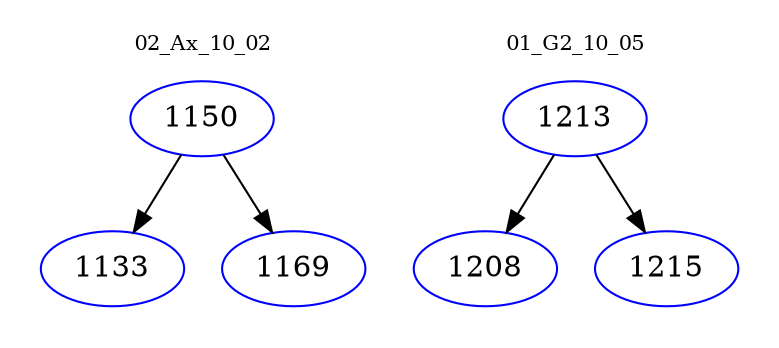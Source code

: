 digraph{
subgraph cluster_0 {
color = white
label = "02_Ax_10_02";
fontsize=10;
T0_1150 [label="1150", color="blue"]
T0_1150 -> T0_1133 [color="black"]
T0_1133 [label="1133", color="blue"]
T0_1150 -> T0_1169 [color="black"]
T0_1169 [label="1169", color="blue"]
}
subgraph cluster_1 {
color = white
label = "01_G2_10_05";
fontsize=10;
T1_1213 [label="1213", color="blue"]
T1_1213 -> T1_1208 [color="black"]
T1_1208 [label="1208", color="blue"]
T1_1213 -> T1_1215 [color="black"]
T1_1215 [label="1215", color="blue"]
}
}
